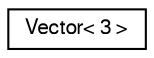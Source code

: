digraph "Graficzna hierarchia klas"
{
 // LATEX_PDF_SIZE
  edge [fontname="FreeSans",fontsize="10",labelfontname="FreeSans",labelfontsize="10"];
  node [fontname="FreeSans",fontsize="10",shape=record];
  rankdir="LR";
  Node0 [label="Vector\< 3 \>",height=0.2,width=0.4,color="black", fillcolor="white", style="filled",URL="$a00096.html",tooltip=" "];
}
